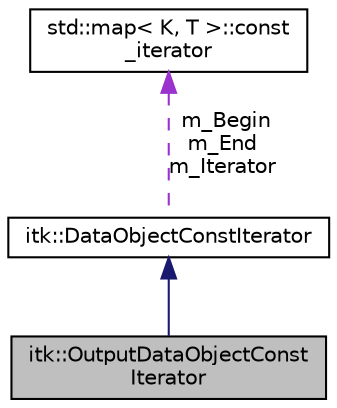 digraph "itk::OutputDataObjectConstIterator"
{
 // LATEX_PDF_SIZE
  edge [fontname="Helvetica",fontsize="10",labelfontname="Helvetica",labelfontsize="10"];
  node [fontname="Helvetica",fontsize="10",shape=record];
  Node1 [label="itk::OutputDataObjectConst\lIterator",height=0.2,width=0.4,color="black", fillcolor="grey75", style="filled", fontcolor="black",tooltip="A forward iterator over outputs of a ProcessObject."];
  Node2 -> Node1 [dir="back",color="midnightblue",fontsize="10",style="solid",fontname="Helvetica"];
  Node2 [label="itk::DataObjectConstIterator",height=0.2,width=0.4,color="black", fillcolor="white", style="filled",URL="$classitk_1_1DataObjectConstIterator.html",tooltip="A forward iterator over the DataObject of a ProcessObject."];
  Node3 -> Node2 [dir="back",color="darkorchid3",fontsize="10",style="dashed",label=" m_Begin\nm_End\nm_Iterator" ,fontname="Helvetica"];
  Node3 [label="std::map\< K, T \>::const\l_iterator",height=0.2,width=0.4,color="black", fillcolor="white", style="filled",tooltip=" "];
}
